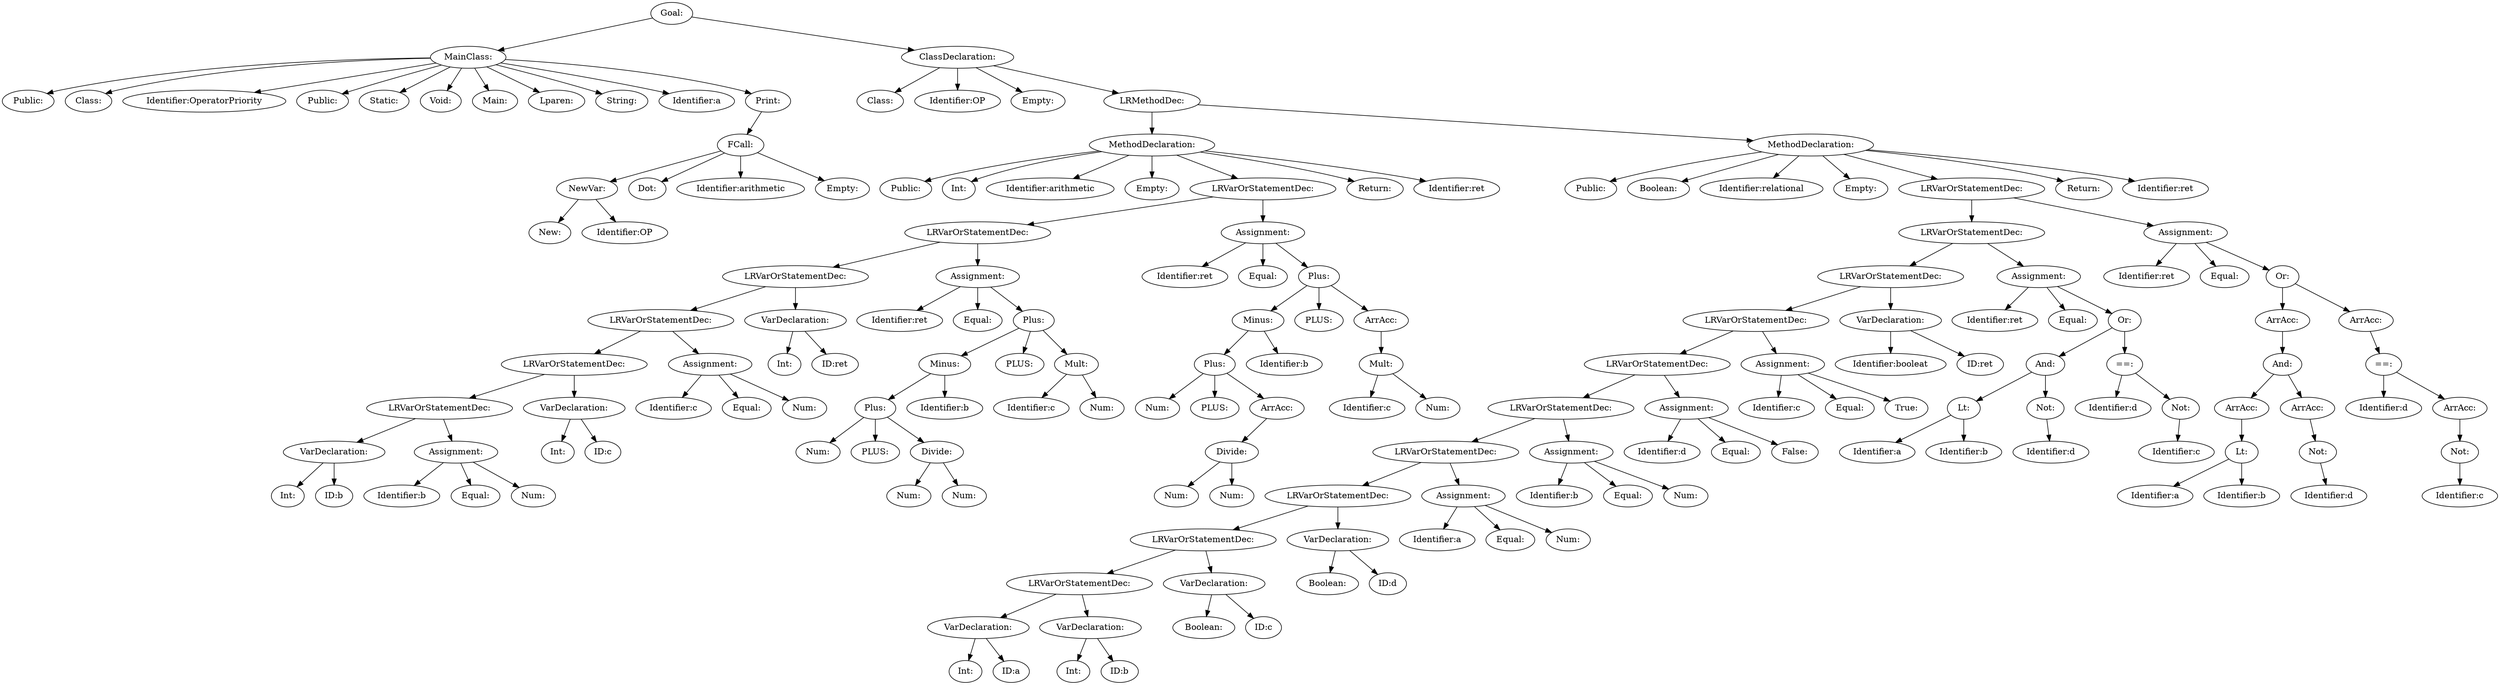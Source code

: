 digraph {
n0 [label="Goal:"];
n1 [label="MainClass:"];
n2 [label="Public:"];
n1 -> n2
n3 [label="Class:"];
n1 -> n3
n4 [label="Identifier:OperatorPriority"];
n1 -> n4
n5 [label="Public:"];
n1 -> n5
n6 [label="Static:"];
n1 -> n6
n7 [label="Void:"];
n1 -> n7
n8 [label="Main:"];
n1 -> n8
n9 [label="Lparen:"];
n1 -> n9
n10 [label="String:"];
n1 -> n10
n11 [label="Identifier:a"];
n1 -> n11
n12 [label="Print:"];
n13 [label="FCall:"];
n14 [label="NewVar:"];
n15 [label="New:"];
n14 -> n15
n16 [label="Identifier:OP"];
n14 -> n16
n13 -> n14
n17 [label="Dot:"];
n13 -> n17
n18 [label="Identifier:arithmetic"];
n13 -> n18
n19 [label="Empty:"];
n13 -> n19
n12 -> n13
n1 -> n12
n0 -> n1
n20 [label="ClassDeclaration:"];
n21 [label="Class:"];
n20 -> n21
n22 [label="Identifier:OP"];
n20 -> n22
n23 [label="Empty:"];
n20 -> n23
n24 [label="LRMethodDec:"];
n25 [label="MethodDeclaration:"];
n26 [label="Public:"];
n25 -> n26
n27 [label="Int:"];
n25 -> n27
n28 [label="Identifier:arithmetic"];
n25 -> n28
n29 [label="Empty:"];
n25 -> n29
n30 [label="LRVarOrStatementDec:"];
n31 [label="LRVarOrStatementDec:"];
n32 [label="LRVarOrStatementDec:"];
n33 [label="LRVarOrStatementDec:"];
n34 [label="LRVarOrStatementDec:"];
n35 [label="LRVarOrStatementDec:"];
n36 [label="VarDeclaration:"];
n37 [label="Int:"];
n36 -> n37
n38 [label="ID:b"];
n36 -> n38
n35 -> n36
n39 [label="Assignment:"];
n40 [label="Identifier:b"];
n39 -> n40
n41 [label="Equal:"];
n39 -> n41
n42 [label="Num:"];
n39 -> n42
n35 -> n39
n34 -> n35
n43 [label="VarDeclaration:"];
n44 [label="Int:"];
n43 -> n44
n45 [label="ID:c"];
n43 -> n45
n34 -> n43
n33 -> n34
n46 [label="Assignment:"];
n47 [label="Identifier:c"];
n46 -> n47
n48 [label="Equal:"];
n46 -> n48
n49 [label="Num:"];
n46 -> n49
n33 -> n46
n32 -> n33
n50 [label="VarDeclaration:"];
n51 [label="Int:"];
n50 -> n51
n52 [label="ID:ret"];
n50 -> n52
n32 -> n50
n31 -> n32
n53 [label="Assignment:"];
n54 [label="Identifier:ret"];
n53 -> n54
n55 [label="Equal:"];
n53 -> n55
n56 [label="Plus:"];
n57 [label="Minus:"];
n58 [label="Plus:"];
n59 [label="Num:"];
n58 -> n59
n60 [label="PLUS:"];
n58 -> n60
n61 [label="Divide:"];
n62 [label="Num:"];
n61 -> n62
n63 [label="Num:"];
n61 -> n63
n58 -> n61
n57 -> n58
n64 [label="Identifier:b"];
n57 -> n64
n56 -> n57
n65 [label="PLUS:"];
n56 -> n65
n66 [label="Mult:"];
n67 [label="Identifier:c"];
n66 -> n67
n68 [label="Num:"];
n66 -> n68
n56 -> n66
n53 -> n56
n31 -> n53
n30 -> n31
n69 [label="Assignment:"];
n70 [label="Identifier:ret"];
n69 -> n70
n71 [label="Equal:"];
n69 -> n71
n72 [label="Plus:"];
n73 [label="Minus:"];
n74 [label="Plus:"];
n75 [label="Num:"];
n74 -> n75
n76 [label="PLUS:"];
n74 -> n76
n77 [label="ArrAcc:"];
n78 [label="Divide:"];
n79 [label="Num:"];
n78 -> n79
n80 [label="Num:"];
n78 -> n80
n77 -> n78
n74 -> n77
n73 -> n74
n81 [label="Identifier:b"];
n73 -> n81
n72 -> n73
n82 [label="PLUS:"];
n72 -> n82
n83 [label="ArrAcc:"];
n84 [label="Mult:"];
n85 [label="Identifier:c"];
n84 -> n85
n86 [label="Num:"];
n84 -> n86
n83 -> n84
n72 -> n83
n69 -> n72
n30 -> n69
n25 -> n30
n87 [label="Return:"];
n25 -> n87
n88 [label="Identifier:ret"];
n25 -> n88
n24 -> n25
n89 [label="MethodDeclaration:"];
n90 [label="Public:"];
n89 -> n90
n91 [label="Boolean:"];
n89 -> n91
n92 [label="Identifier:relational"];
n89 -> n92
n93 [label="Empty:"];
n89 -> n93
n94 [label="LRVarOrStatementDec:"];
n95 [label="LRVarOrStatementDec:"];
n96 [label="LRVarOrStatementDec:"];
n97 [label="LRVarOrStatementDec:"];
n98 [label="LRVarOrStatementDec:"];
n99 [label="LRVarOrStatementDec:"];
n100 [label="LRVarOrStatementDec:"];
n101 [label="LRVarOrStatementDec:"];
n102 [label="LRVarOrStatementDec:"];
n103 [label="LRVarOrStatementDec:"];
n104 [label="VarDeclaration:"];
n105 [label="Int:"];
n104 -> n105
n106 [label="ID:a"];
n104 -> n106
n103 -> n104
n107 [label="VarDeclaration:"];
n108 [label="Int:"];
n107 -> n108
n109 [label="ID:b"];
n107 -> n109
n103 -> n107
n102 -> n103
n110 [label="VarDeclaration:"];
n111 [label="Boolean:"];
n110 -> n111
n112 [label="ID:c"];
n110 -> n112
n102 -> n110
n101 -> n102
n113 [label="VarDeclaration:"];
n114 [label="Boolean:"];
n113 -> n114
n115 [label="ID:d"];
n113 -> n115
n101 -> n113
n100 -> n101
n116 [label="Assignment:"];
n117 [label="Identifier:a"];
n116 -> n117
n118 [label="Equal:"];
n116 -> n118
n119 [label="Num:"];
n116 -> n119
n100 -> n116
n99 -> n100
n120 [label="Assignment:"];
n121 [label="Identifier:b"];
n120 -> n121
n122 [label="Equal:"];
n120 -> n122
n123 [label="Num:"];
n120 -> n123
n99 -> n120
n98 -> n99
n124 [label="Assignment:"];
n125 [label="Identifier:d"];
n124 -> n125
n126 [label="Equal:"];
n124 -> n126
n127 [label="False:"];
n124 -> n127
n98 -> n124
n97 -> n98
n128 [label="Assignment:"];
n129 [label="Identifier:c"];
n128 -> n129
n130 [label="Equal:"];
n128 -> n130
n131 [label="True:"];
n128 -> n131
n97 -> n128
n96 -> n97
n132 [label="VarDeclaration:"];
n133 [label="Identifier:booleat"];
n132 -> n133
n134 [label="ID:ret"];
n132 -> n134
n96 -> n132
n95 -> n96
n135 [label="Assignment:"];
n136 [label="Identifier:ret"];
n135 -> n136
n137 [label="Equal:"];
n135 -> n137
n138 [label="Or:"];
n139 [label="And:"];
n140 [label="Lt:"];
n141 [label="Identifier:a"];
n140 -> n141
n142 [label="Identifier:b"];
n140 -> n142
n139 -> n140
n143 [label="Not:"];
n144 [label="Identifier:d"];
n143 -> n144
n139 -> n143
n138 -> n139
n145 [label="==:"];
n146 [label="Identifier:d"];
n145 -> n146
n147 [label="Not:"];
n148 [label="Identifier:c"];
n147 -> n148
n145 -> n147
n138 -> n145
n135 -> n138
n95 -> n135
n94 -> n95
n149 [label="Assignment:"];
n150 [label="Identifier:ret"];
n149 -> n150
n151 [label="Equal:"];
n149 -> n151
n152 [label="Or:"];
n153 [label="ArrAcc:"];
n154 [label="And:"];
n155 [label="ArrAcc:"];
n156 [label="Lt:"];
n157 [label="Identifier:a"];
n156 -> n157
n158 [label="Identifier:b"];
n156 -> n158
n155 -> n156
n154 -> n155
n159 [label="ArrAcc:"];
n160 [label="Not:"];
n161 [label="Identifier:d"];
n160 -> n161
n159 -> n160
n154 -> n159
n153 -> n154
n152 -> n153
n162 [label="ArrAcc:"];
n163 [label="==:"];
n164 [label="Identifier:d"];
n163 -> n164
n165 [label="ArrAcc:"];
n166 [label="Not:"];
n167 [label="Identifier:c"];
n166 -> n167
n165 -> n166
n163 -> n165
n162 -> n163
n152 -> n162
n149 -> n152
n94 -> n149
n89 -> n94
n168 [label="Return:"];
n89 -> n168
n169 [label="Identifier:ret"];
n89 -> n169
n24 -> n89
n20 -> n24
n0 -> n20
}

